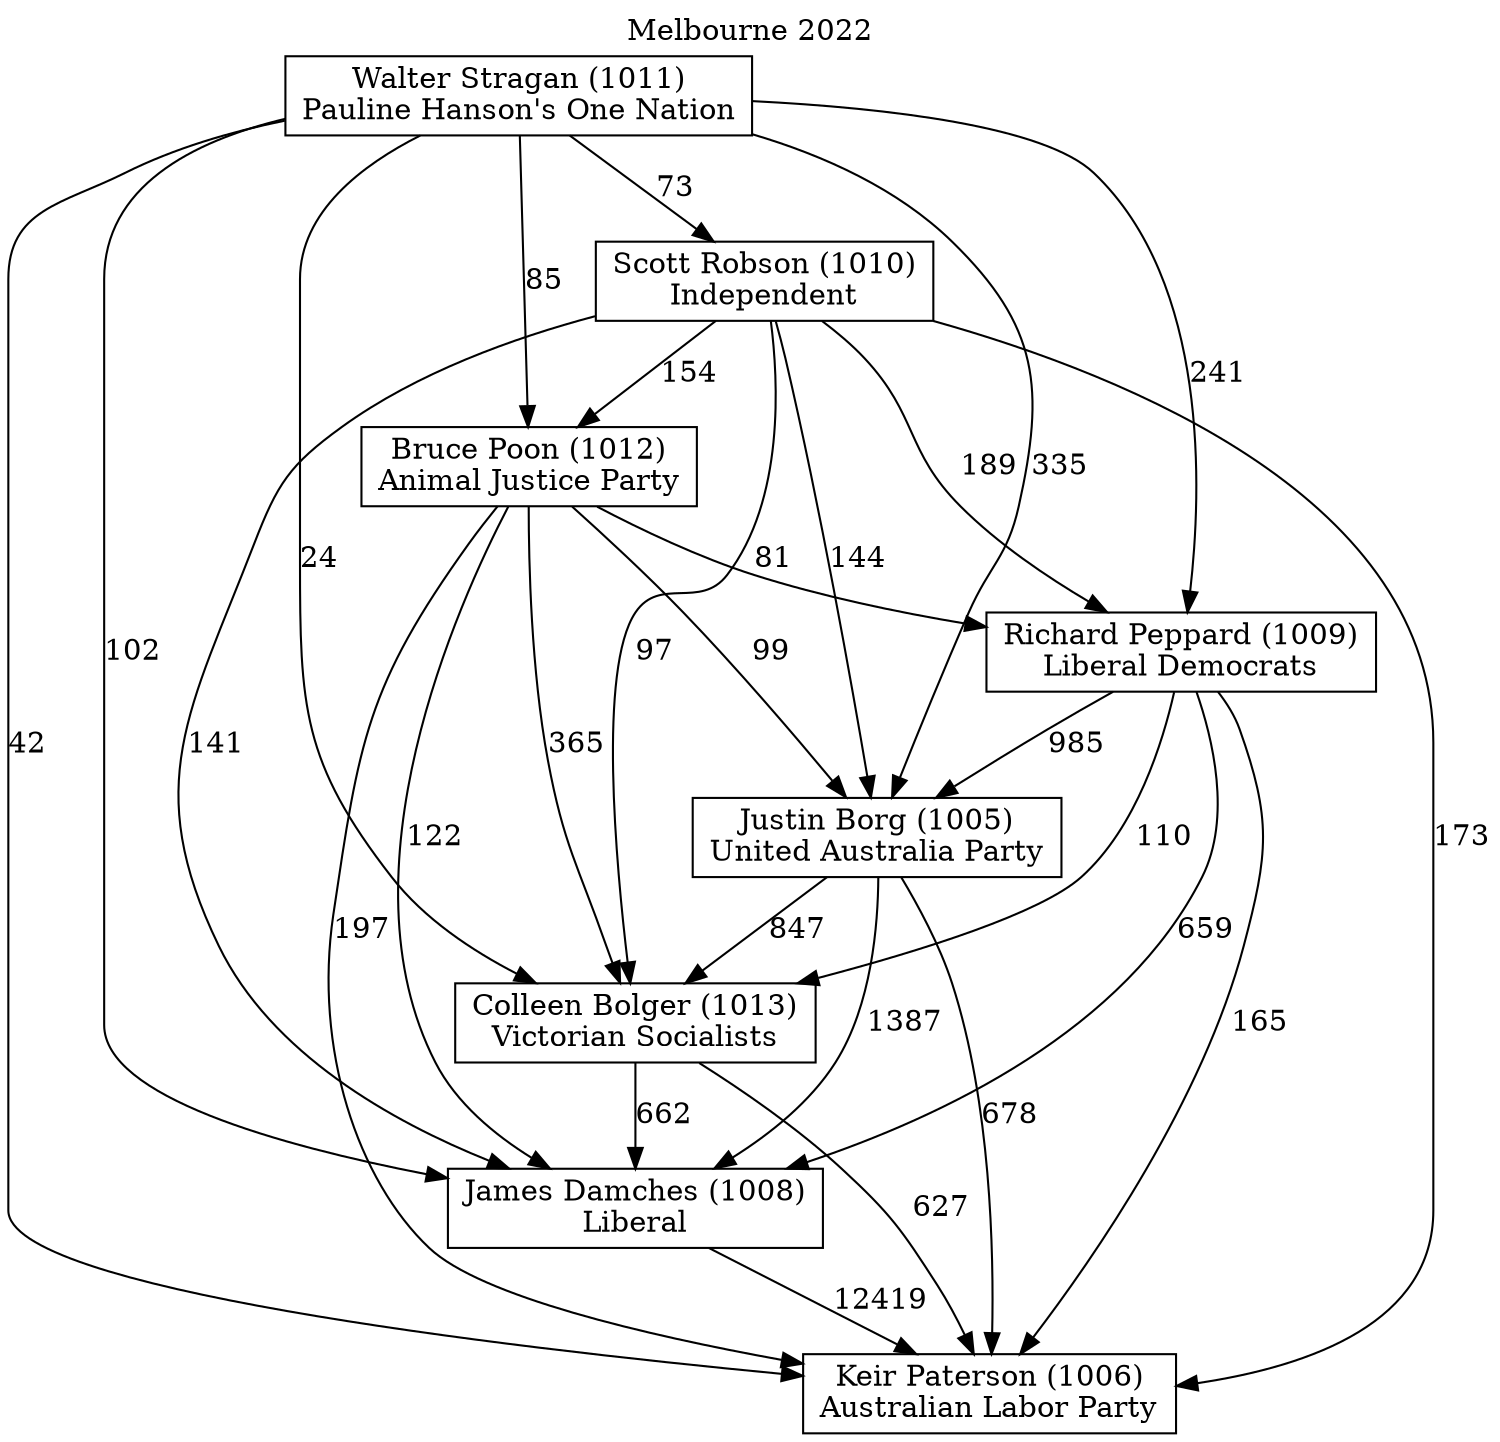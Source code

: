 // House preference flow
digraph "Keir Paterson (1006)_Melbourne_2022" {
	graph [label="Melbourne 2022" labelloc=t mclimit=10]
	node [shape=box]
	"Walter Stragan (1011)" [label="Walter Stragan (1011)
Pauline Hanson's One Nation"]
	"Justin Borg (1005)" [label="Justin Borg (1005)
United Australia Party"]
	"Bruce Poon (1012)" [label="Bruce Poon (1012)
Animal Justice Party"]
	"Keir Paterson (1006)" [label="Keir Paterson (1006)
Australian Labor Party"]
	"James Damches (1008)" [label="James Damches (1008)
Liberal"]
	"Colleen Bolger (1013)" [label="Colleen Bolger (1013)
Victorian Socialists"]
	"Richard Peppard (1009)" [label="Richard Peppard (1009)
Liberal Democrats"]
	"Scott Robson (1010)" [label="Scott Robson (1010)
Independent"]
	"Justin Borg (1005)" -> "Keir Paterson (1006)" [label=678]
	"Richard Peppard (1009)" -> "Justin Borg (1005)" [label=985]
	"Colleen Bolger (1013)" -> "Keir Paterson (1006)" [label=627]
	"Scott Robson (1010)" -> "James Damches (1008)" [label=141]
	"Walter Stragan (1011)" -> "Justin Borg (1005)" [label=335]
	"Richard Peppard (1009)" -> "Keir Paterson (1006)" [label=165]
	"Scott Robson (1010)" -> "Bruce Poon (1012)" [label=154]
	"Scott Robson (1010)" -> "Richard Peppard (1009)" [label=189]
	"Richard Peppard (1009)" -> "James Damches (1008)" [label=659]
	"Richard Peppard (1009)" -> "Colleen Bolger (1013)" [label=110]
	"James Damches (1008)" -> "Keir Paterson (1006)" [label=12419]
	"Bruce Poon (1012)" -> "Keir Paterson (1006)" [label=197]
	"Walter Stragan (1011)" -> "Colleen Bolger (1013)" [label=24]
	"Walter Stragan (1011)" -> "Richard Peppard (1009)" [label=241]
	"Scott Robson (1010)" -> "Keir Paterson (1006)" [label=173]
	"Bruce Poon (1012)" -> "Justin Borg (1005)" [label=99]
	"Scott Robson (1010)" -> "Justin Borg (1005)" [label=144]
	"Walter Stragan (1011)" -> "Keir Paterson (1006)" [label=42]
	"Justin Borg (1005)" -> "James Damches (1008)" [label=1387]
	"Colleen Bolger (1013)" -> "James Damches (1008)" [label=662]
	"Walter Stragan (1011)" -> "James Damches (1008)" [label=102]
	"Justin Borg (1005)" -> "Colleen Bolger (1013)" [label=847]
	"Scott Robson (1010)" -> "Colleen Bolger (1013)" [label=97]
	"Bruce Poon (1012)" -> "James Damches (1008)" [label=122]
	"Walter Stragan (1011)" -> "Scott Robson (1010)" [label=73]
	"Walter Stragan (1011)" -> "Bruce Poon (1012)" [label=85]
	"Bruce Poon (1012)" -> "Richard Peppard (1009)" [label=81]
	"Bruce Poon (1012)" -> "Colleen Bolger (1013)" [label=365]
}

